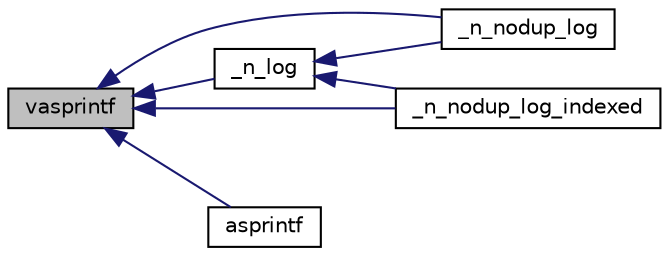 digraph G
{
  edge [fontname="Helvetica",fontsize="10",labelfontname="Helvetica",labelfontsize="10"];
  node [fontname="Helvetica",fontsize="10",shape=record];
  rankdir=LR;
  Node1 [label="vasprintf",height=0.2,width=0.4,color="black", fillcolor="grey75", style="filled" fontcolor="black"];
  Node1 -> Node2 [dir=back,color="midnightblue",fontsize="10",style="solid",fontname="Helvetica"];
  Node2 [label="_n_log",height=0.2,width=0.4,color="black", fillcolor="white", style="filled",URL="$n__log_8c.html#afbbbfcb9063b9f1454a499dbf98f7a56",tooltip="Logging function. log( level , const char *format , ... ) is a macro around _log."];
  Node2 -> Node3 [dir=back,color="midnightblue",fontsize="10",style="solid",fontname="Helvetica"];
  Node3 [label="_n_nodup_log",height=0.2,width=0.4,color="black", fillcolor="white", style="filled",URL="$n__nodup__log_8c.html#a650828539395216dd2f4f28da5131c42",tooltip="Logging function. log( level , const char *format , ... ) is a macro around _log."];
  Node2 -> Node4 [dir=back,color="midnightblue",fontsize="10",style="solid",fontname="Helvetica"];
  Node4 [label="_n_nodup_log_indexed",height=0.2,width=0.4,color="black", fillcolor="white", style="filled",URL="$n__nodup__log_8c.html#acbf9e2a1400ab6f00a30186d9a5c4683",tooltip="Logging function. log( level , const char *format , ... ) is a macro around _log."];
  Node1 -> Node3 [dir=back,color="midnightblue",fontsize="10",style="solid",fontname="Helvetica"];
  Node1 -> Node4 [dir=back,color="midnightblue",fontsize="10",style="solid",fontname="Helvetica"];
  Node1 -> Node5 [dir=back,color="midnightblue",fontsize="10",style="solid",fontname="Helvetica"];
  Node5 [label="asprintf",height=0.2,width=0.4,color="black", fillcolor="white", style="filled",URL="$n__log_8c.html#a6bf15f4f2f46c7238e58afb2ff61f1c4"];
}
